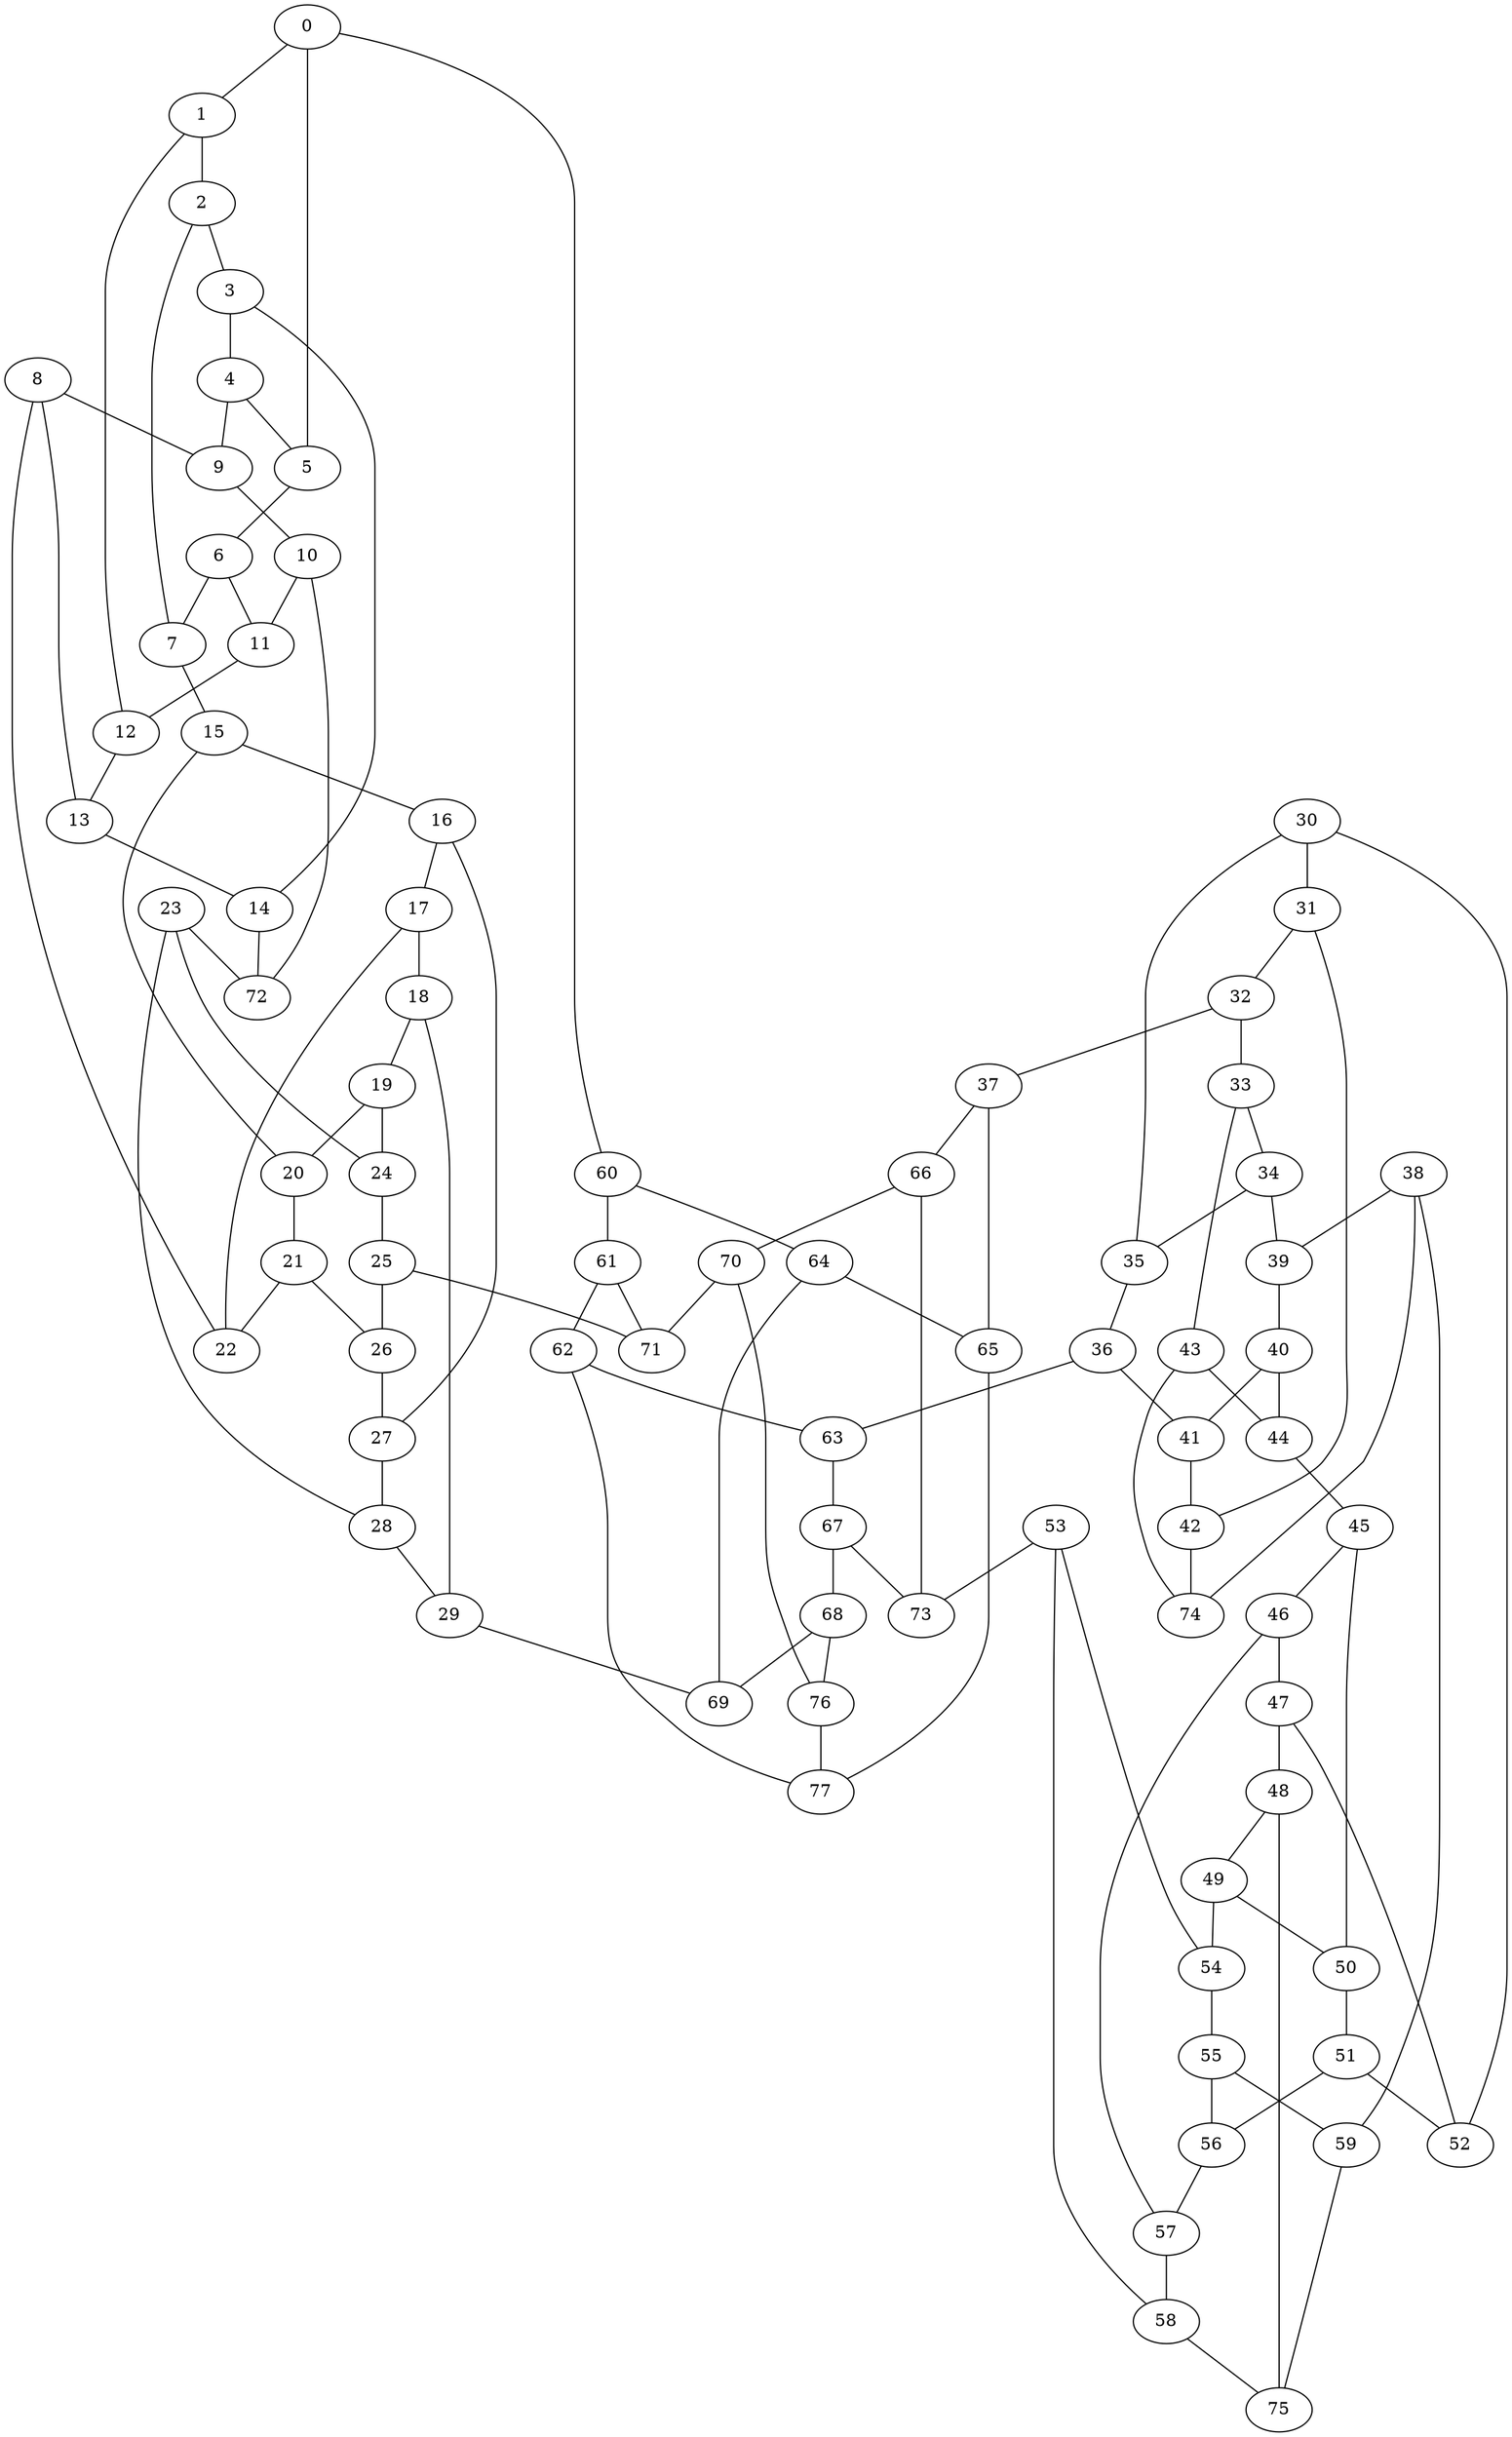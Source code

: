 graph g {0;1;2;3;4;5;6;7;8;9;10;11;12;13;14;15;16;17;18;19;20;21;22;23;24;25;26;27;28;29;30;31;32;33;34;35;36;37;38;39;40;41;42;43;44;45;46;47;48;49;50;51;52;53;54;55;56;57;58;59;60;61;62;63;64;65;66;67;68;69;70;71;72;73;74;75;76;77;0 -- 1;0 -- 5;0 -- 60;1 -- 2;1 -- 12;2 -- 3;2 -- 7;3 -- 4;3 -- 14;4 -- 5;4 -- 9;5 -- 6;6 -- 7;6 -- 11;7 -- 15;8 -- 9;8 -- 13;8 -- 22;9 -- 10;10 -- 11;10 -- 72;11 -- 12;12 -- 13;13 -- 14;14 -- 72;15 -- 16;15 -- 20;16 -- 17;16 -- 27;17 -- 18;17 -- 22;18 -- 19;18 -- 29;19 -- 20;19 -- 24;20 -- 21;21 -- 22;21 -- 26;23 -- 24;23 -- 28;23 -- 72;24 -- 25;25 -- 26;25 -- 71;26 -- 27;27 -- 28;28 -- 29;29 -- 69;30 -- 31;30 -- 35;30 -- 52;31 -- 32;31 -- 42;32 -- 33;32 -- 37;33 -- 34;33 -- 43;34 -- 35;34 -- 39;35 -- 36;36 -- 41;36 -- 63;37 -- 65;37 -- 66;38 -- 39;38 -- 59;38 -- 74;39 -- 40;40 -- 41;40 -- 44;41 -- 42;42 -- 74;43 -- 44;43 -- 74;44 -- 45;45 -- 46;45 -- 50;46 -- 47;46 -- 57;47 -- 48;47 -- 52;48 -- 49;48 -- 75;49 -- 50;49 -- 54;50 -- 51;51 -- 52;51 -- 56;53 -- 54;53 -- 58;53 -- 73;54 -- 55;55 -- 56;55 -- 59;56 -- 57;57 -- 58;58 -- 75;59 -- 75;60 -- 61;60 -- 64;61 -- 62;61 -- 71;62 -- 63;62 -- 77;63 -- 67;64 -- 65;64 -- 69;65 -- 77;66 -- 70;66 -- 73;67 -- 68;67 -- 73;68 -- 69;68 -- 76;70 -- 71;70 -- 76;76 -- 77;}